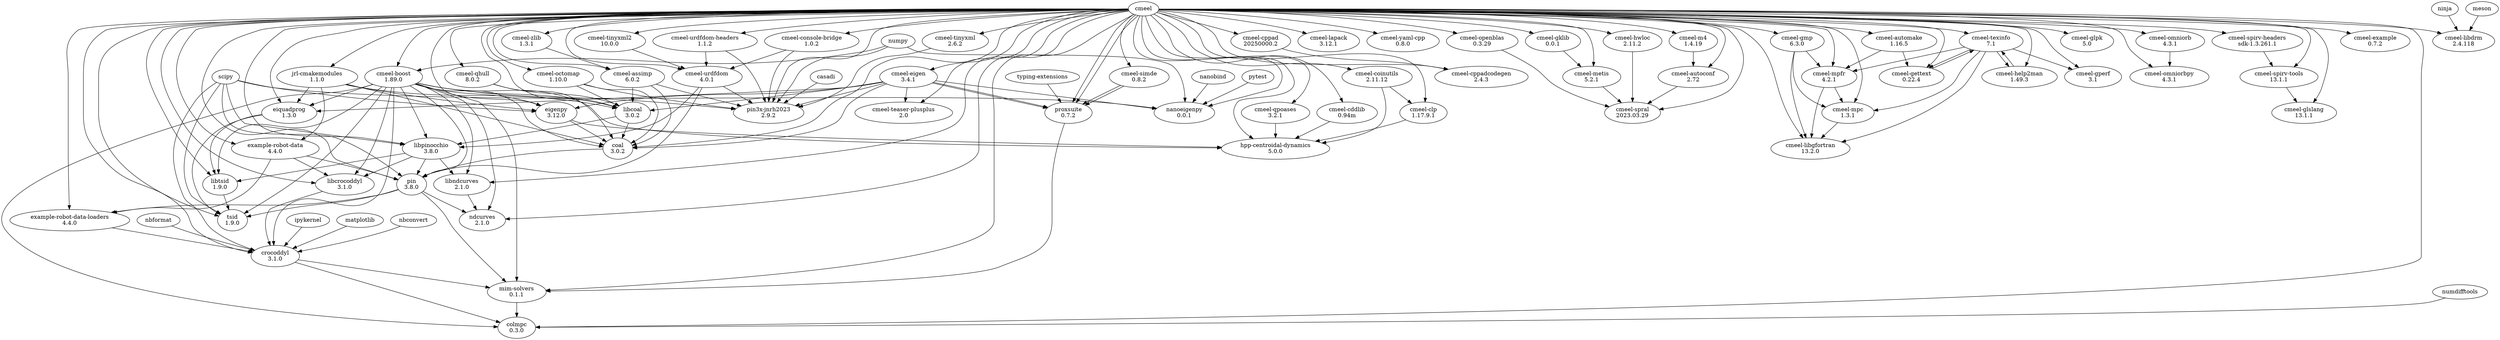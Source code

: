 digraph {
	"cmeel-example" [label="cmeel-example
0.7.2" URL="https://github.com/cmake-wheel/cmeel-example"]
	cmeel -> "cmeel-example"
	"cmeel-boost" [label="cmeel-boost
1.89.0" URL="https://github.com/cmake-wheel/cmeel-boost"]
	cmeel -> "cmeel-boost"
	numpy -> "cmeel-boost"
	"cmeel-eigen" [label="cmeel-eigen
3.4.1" URL="https://github.com/cmake-wheel/cmeel-eigen"]
	cmeel -> "cmeel-eigen"
	eigenpy [label="eigenpy
3.12.0" URL="https://github.com/cmake-wheel/eigenpy"]
	cmeel -> eigenpy
	"cmeel-boost" -> eigenpy
	"cmeel-eigen" -> eigenpy
	"jrl-cmakemodules" -> eigenpy
	scipy -> eigenpy
	coal [label="coal
3.0.2" URL="https://github.com/cmake-wheel/coal"]
	cmeel -> coal
	"cmeel-assimp" -> coal
	"cmeel-boost" -> coal
	"cmeel-eigen" -> coal
	"cmeel-octomap" -> coal
	"cmeel-qhull" -> coal
	eigenpy -> coal
	"jrl-cmakemodules" -> coal
	libcoal -> coal
	"cmeel-assimp" [label="cmeel-assimp
6.0.2" URL="https://github.com/cmake-wheel/cmeel-assimp"]
	cmeel -> "cmeel-assimp"
	"cmeel-zlib" -> "cmeel-assimp"
	"cmeel-octomap" [label="cmeel-octomap
1.10.0" URL="https://github.com/cmake-wheel/cmeel-octomap"]
	cmeel -> "cmeel-octomap"
	"cmeel-urdfdom-headers" [label="cmeel-urdfdom-headers
1.1.2" URL="https://github.com/cmake-wheel/cmeel-urdfdom-headers"]
	cmeel -> "cmeel-urdfdom-headers"
	"cmeel-urdfdom" [label="cmeel-urdfdom
4.0.1" URL="https://github.com/cmake-wheel/cmeel-urdfdom"]
	cmeel -> "cmeel-urdfdom"
	"cmeel-console-bridge" -> "cmeel-urdfdom"
	"cmeel-tinyxml2" -> "cmeel-urdfdom"
	"cmeel-urdfdom-headers" -> "cmeel-urdfdom"
	"cmeel-console-bridge" [label="cmeel-console-bridge
1.0.2" URL="https://github.com/cmake-wheel/cmeel-console-bridge"]
	cmeel -> "cmeel-console-bridge"
	"cmeel-tinyxml" [label="cmeel-tinyxml
2.6.2" URL="https://github.com/cmake-wheel/cmeel-tinyxml"]
	cmeel -> "cmeel-tinyxml"
	pin [label="pin
3.8.0" URL="https://github.com/cmake-wheel/pinocchio"]
	cmeel -> pin
	"cmeel-boost" -> pin
	"cmeel-urdfdom" -> pin
	coal -> pin
	"example-robot-data" -> pin
	libpinocchio -> pin
	scipy -> pin
	"example-robot-data" [label="example-robot-data
4.4.0" URL="https://github.com/cmake-wheel/example-robot-data"]
	cmeel -> "example-robot-data"
	"jrl-cmakemodules" -> "example-robot-data"
	tsid [label="tsid
1.9.0" URL="https://github.com/cmake-wheel/tsid"]
	cmeel -> tsid
	"cmeel-boost" -> tsid
	eiquadprog -> tsid
	libtsid -> tsid
	pin -> tsid
	scipy -> tsid
	crocoddyl [label="crocoddyl
3.1.0" URL="https://github.com/cmake-wheel/crocoddyl"]
	cmeel -> crocoddyl
	"cmeel-boost" -> crocoddyl
	"example-robot-data-loaders" -> crocoddyl
	ipykernel -> crocoddyl
	libcrocoddyl -> crocoddyl
	matplotlib -> crocoddyl
	nbconvert -> crocoddyl
	nbformat -> crocoddyl
	scipy -> crocoddyl
	eiquadprog [label="eiquadprog
1.3.0" URL="https://github.com/cmake-wheel/eiquadprog"]
	cmeel -> eiquadprog
	"cmeel-boost" -> eiquadprog
	"cmeel-eigen" -> eiquadprog
	"jrl-cmakemodules" -> eiquadprog
	ndcurves [label="ndcurves
2.1.0" URL="https://github.com/cmake-wheel/ndcurves"]
	cmeel -> ndcurves
	"cmeel-boost" -> ndcurves
	libndcurves -> ndcurves
	pin -> ndcurves
	"cmeel-cppad" [label="cmeel-cppad
20250000.2" URL="https://github.com/cmake-wheel/cmeel-cppad"]
	cmeel -> "cmeel-cppad"
	"cmeel-cppadcodegen" [label="cmeel-cppadcodegen
2.4.3" URL="https://github.com/cmake-wheel/cmeel-cppadcodegen"]
	cmeel -> "cmeel-cppadcodegen"
	"cmeel-cppad" -> "cmeel-cppadcodegen"
	"cmeel-simde" [label="cmeel-simde
0.8.2" URL="https://github.com/cmake-wheel/cmeel-simde"]
	cmeel -> "cmeel-simde"
	"cmeel-lapack" [label="cmeel-lapack
3.12.1" URL="https://github.com/cmake-wheel/cmeel-lapack"]
	cmeel -> "cmeel-lapack"
	"cmeel-qhull" [label="cmeel-qhull
8.0.2" URL="https://github.com/cmake-wheel/cmeel-qhull"]
	cmeel -> "cmeel-qhull"
	"cmeel-yaml-cpp" [label="cmeel-yaml-cpp
0.8.0" URL="https://github.com/cmake-wheel/cmeel-yaml-cpp"]
	cmeel -> "cmeel-yaml-cpp"
	"cmeel-openblas" [label="cmeel-openblas
0.3.29" URL="https://github.com/cmake-wheel/cmeel-openblas"]
	cmeel -> "cmeel-openblas"
	"cmeel-tinyxml2" [label="cmeel-tinyxml2
10.0.0" URL="https://github.com/cmake-wheel/cmeel-tinyxml2"]
	cmeel -> "cmeel-tinyxml2"
	"cmeel-gmp" [label="cmeel-gmp
6.3.0" URL="https://github.com/cmake-wheel/cmeel-gmp"]
	cmeel -> "cmeel-gmp"
	"cmeel-texinfo" [label="cmeel-texinfo
7.1" URL="https://github.com/cmake-wheel/cmeel-texinfo"]
	cmeel -> "cmeel-texinfo"
	"cmeel-gettext" -> "cmeel-texinfo"
	"cmeel-help2man" -> "cmeel-texinfo"
	"cmeel-gperf" [label="cmeel-gperf
3.1" URL="https://github.com/cmake-wheel/cmeel-gperf"]
	cmeel -> "cmeel-gperf"
	"cmeel-texinfo" -> "cmeel-gperf"
	"cmeel-gettext" [label="cmeel-gettext
0.22.4" URL="https://github.com/cmake-wheel/cmeel-gettext"]
	cmeel -> "cmeel-gettext"
	"cmeel-automake" -> "cmeel-gettext"
	"cmeel-texinfo" -> "cmeel-gettext"
	"cmeel-mpfr" [label="cmeel-mpfr
4.2.1" URL="https://github.com/cmake-wheel/cmeel-mpfr"]
	cmeel -> "cmeel-mpfr"
	"cmeel-automake" -> "cmeel-mpfr"
	"cmeel-gmp" -> "cmeel-mpfr"
	"cmeel-texinfo" -> "cmeel-mpfr"
	"cmeel-mpc" [label="cmeel-mpc
1.3.1" URL="https://github.com/cmake-wheel/cmeel-mpc"]
	cmeel -> "cmeel-mpc"
	"cmeel-gmp" -> "cmeel-mpc"
	"cmeel-mpfr" -> "cmeel-mpc"
	"cmeel-texinfo" -> "cmeel-mpc"
	"cmeel-metis" [label="cmeel-metis
5.2.1" URL="https://github.com/cmake-wheel/cmeel-metis"]
	cmeel -> "cmeel-metis"
	"cmeel-gklib" -> "cmeel-metis"
	"cmeel-hwloc" [label="cmeel-hwloc
2.11.2" URL="https://github.com/cmake-wheel/cmeel-hwloc"]
	cmeel -> "cmeel-hwloc"
	"cmeel-spral" [label="cmeel-spral
2023.03.29" URL="https://github.com/cmake-wheel/cmeel-spral"]
	cmeel -> "cmeel-spral"
	"cmeel-autoconf" -> "cmeel-spral"
	"cmeel-hwloc" -> "cmeel-spral"
	"cmeel-metis" -> "cmeel-spral"
	"cmeel-openblas" -> "cmeel-spral"
	"pin3x-jnrh2023" [label="pin3x-jnrh2023
2.9.2" URL="https://github.com/cmake-wheel/pin3x-jnrh"]
	casadi -> "pin3x-jnrh2023"
	cmeel -> "pin3x-jnrh2023"
	"cmeel-assimp" -> "pin3x-jnrh2023"
	"cmeel-boost" -> "pin3x-jnrh2023"
	"cmeel-console-bridge" -> "pin3x-jnrh2023"
	"cmeel-eigen" -> "pin3x-jnrh2023"
	"cmeel-octomap" -> "pin3x-jnrh2023"
	"cmeel-tinyxml" -> "pin3x-jnrh2023"
	"cmeel-urdfdom" -> "pin3x-jnrh2023"
	"cmeel-urdfdom-headers" -> "pin3x-jnrh2023"
	numpy -> "pin3x-jnrh2023"
	"cmeel-help2man" [label="cmeel-help2man
1.49.3" URL="https://github.com/cmake-wheel/cmeel-help2man"]
	cmeel -> "cmeel-help2man"
	"cmeel-texinfo" -> "cmeel-help2man"
	"cmeel-m4" [label="cmeel-m4
1.4.19" URL="https://github.com/cmake-wheel/cmeel-m4"]
	cmeel -> "cmeel-m4"
	"cmeel-autoconf" [label="cmeel-autoconf
2.72" URL="https://github.com/cmake-wheel/cmeel-autoconf"]
	cmeel -> "cmeel-autoconf"
	"cmeel-m4" -> "cmeel-autoconf"
	"cmeel-automake" [label="cmeel-automake
1.16.5" URL="https://github.com/cmake-wheel/cmeel-automake"]
	cmeel -> "cmeel-automake"
	"cmeel-libgfortran" [label="cmeel-libgfortran
13.2.0" URL="https://github.com/cmake-wheel/cmeel-libgfortran"]
	cmeel -> "cmeel-libgfortran"
	"cmeel-gmp" -> "cmeel-libgfortran"
	"cmeel-mpc" -> "cmeel-libgfortran"
	"cmeel-mpfr" -> "cmeel-libgfortran"
	"cmeel-texinfo" -> "cmeel-libgfortran"
	"cmeel-qpoases" [label="cmeel-qpoases
3.2.1" URL="https://github.com/cmake-wheel/cmeel-qpoases"]
	cmeel -> "cmeel-qpoases"
	"cmeel-cddlib" [label="cmeel-cddlib
0.94m" URL="https://github.com/cmake-wheel/cmeel-cddlib"]
	cmeel -> "cmeel-cddlib"
	"cmeel-coinutils" [label="cmeel-coinutils
2.11.12" URL="https://github.com/cmake-wheel/cmeel-coinutils"]
	cmeel -> "cmeel-coinutils"
	"cmeel-clp" [label="cmeel-clp
1.17.9.1" URL="https://github.com/cmake-wheel/cmeel-clp"]
	cmeel -> "cmeel-clp"
	"cmeel-coinutils" -> "cmeel-clp"
	"cmeel-glpk" [label="cmeel-glpk
5.0" URL="https://github.com/cmake-wheel/cmeel-glpk"]
	cmeel -> "cmeel-glpk"
	"cmeel-omniorb" [label="cmeel-omniorb
4.3.1" URL="https://github.com/cmake-wheel/cmeel-omniorb"]
	cmeel -> "cmeel-omniorb"
	"cmeel-omniorbpy" [label="cmeel-omniorbpy
4.3.1" URL="https://github.com/cmake-wheel/cmeel-omniorbpy"]
	cmeel -> "cmeel-omniorbpy"
	"cmeel-omniorb" -> "cmeel-omniorbpy"
	"cmeel-libdrm" [label="cmeel-libdrm
2.4.118" URL="https://github.com/cmake-wheel/cmeel-libdrm"]
	cmeel -> "cmeel-libdrm"
	meson -> "cmeel-libdrm"
	ninja -> "cmeel-libdrm"
	"cmeel-spirv-headers" [label="cmeel-spirv-headers
sdk-1.3.261.1" URL="https://github.com/cmake-wheel/cmeel-spirv-headers"]
	cmeel -> "cmeel-spirv-headers"
	"mim-solvers" [label="mim-solvers
0.1.1" URL="https://github.com/cmake-wheel/mim_solvers"]
	cmeel -> "mim-solvers"
	"cmeel-boost" -> "mim-solvers"
	crocoddyl -> "mim-solvers"
	pin -> "mim-solvers"
	proxsuite -> "mim-solvers"
	"cmeel-spirv-tools" [label="cmeel-spirv-tools
13.1.1" URL="https://github.com/cmake-wheel/cmeel-spirv-tools"]
	cmeel -> "cmeel-spirv-tools"
	"cmeel-spirv-headers" -> "cmeel-spirv-tools"
	"cmeel-glslang" [label="cmeel-glslang
13.1.1" URL="https://github.com/cmake-wheel/cmeel-glslang"]
	cmeel -> "cmeel-glslang"
	"cmeel-spirv-tools" -> "cmeel-glslang"
	"hpp-centroidal-dynamics" [label="hpp-centroidal-dynamics
5.0.0" URL="https://github.com/cmake-wheel/hpp-centroidal-dynamics"]
	cmeel -> "hpp-centroidal-dynamics"
	"cmeel-boost" -> "hpp-centroidal-dynamics"
	"cmeel-cddlib" -> "hpp-centroidal-dynamics"
	"cmeel-clp" -> "hpp-centroidal-dynamics"
	"cmeel-coinutils" -> "hpp-centroidal-dynamics"
	"cmeel-qpoases" -> "hpp-centroidal-dynamics"
	eigenpy -> "hpp-centroidal-dynamics"
	proxsuite [label="proxsuite
0.6.1" URL="https://github.com/cmake-wheel/proxsuite"]
	cmeel -> proxsuite
	"cmeel-eigen" -> proxsuite
	"cmeel-simde" -> proxsuite
	"cmeel-teaser-plusplus" [label="cmeel-teaser-plusplus
2.0" URL="https://github.com/cmake-wheel/cmeel-teaser-plusplus"]
	cmeel -> "cmeel-teaser-plusplus"
	"cmeel-eigen" -> "cmeel-teaser-plusplus"
	"cmeel-gklib" [label="cmeel-gklib
0.0.1" URL="https://github.com/cmake-wheel/cmeel-gklib"]
	cmeel -> "cmeel-gklib"
	"cmeel-zlib" [label="cmeel-zlib
1.3.1" URL="https://github.com/cmake-wheel/cmeel-zlib"]
	cmeel -> "cmeel-zlib"
	libcoal [label="libcoal
3.0.2" URL="https://github.com/cmake-wheel/libcoal"]
	cmeel -> libcoal
	"cmeel-assimp" -> libcoal
	"cmeel-boost" -> libcoal
	"cmeel-eigen" -> libcoal
	"cmeel-octomap" -> libcoal
	"cmeel-qhull" -> libcoal
	"jrl-cmakemodules" -> libcoal
	libpinocchio [label="libpinocchio
3.8.0" URL="https://github.com/cmake-wheel/libpinocchio"]
	cmeel -> libpinocchio
	"cmeel-boost" -> libpinocchio
	"cmeel-urdfdom" -> libpinocchio
	libcoal -> libpinocchio
	scipy -> libpinocchio
	"jrl-cmakemodules" [label="jrl-cmakemodules
1.1.0" URL="https://github.com/cmake-wheel/jrl-cmakemodules"]
	cmeel -> "jrl-cmakemodules"
	nanoeigenpy [label="nanoeigenpy
0.0.1" URL="https://github.com/cmake-wheel/nanoeigenpy"]
	cmeel -> nanoeigenpy
	"cmeel-eigen" -> nanoeigenpy
	nanobind -> nanoeigenpy
	numpy -> nanoeigenpy
	pytest -> nanoeigenpy
	scipy -> nanoeigenpy
	colmpc [label="colmpc
0.3.0" URL="https://github.com/cmake-wheel/colmpc"]
	cmeel -> colmpc
	"cmeel-boost" -> colmpc
	crocoddyl -> colmpc
	"mim-solvers" -> colmpc
	numdifftools -> colmpc
	"example-robot-data-loaders" [label="example-robot-data-loaders
4.4.0" URL="https://github.com/cmake-wheel/example-robot-data-loaders"]
	cmeel -> "example-robot-data-loaders"
	"example-robot-data" -> "example-robot-data-loaders"
	pin -> "example-robot-data-loaders"
	libcrocoddyl [label="libcrocoddyl
3.1.0" URL="https://github.com/cmake-wheel/libcrocoddyl"]
	cmeel -> libcrocoddyl
	"cmeel-boost" -> libcrocoddyl
	"example-robot-data" -> libcrocoddyl
	libpinocchio -> libcrocoddyl
	libtsid [label="libtsid
1.9.0" URL="https://github.com/cmake-wheel/libtsid"]
	cmeel -> libtsid
	"cmeel-boost" -> libtsid
	eiquadprog -> libtsid
	libpinocchio -> libtsid
	libndcurves [label="libndcurves
2.1.0" URL="https://github.com/cmake-wheel/libndcurves"]
	cmeel -> libndcurves
	"cmeel-boost" -> libndcurves
	libpinocchio -> libndcurves
	proxsuite [label="proxsuite
0.7.2" URL="https://github.com/Simple-Robotics/proxsuite"]
	cmeel -> proxsuite
	"cmeel-eigen" -> proxsuite
	"cmeel-simde" -> proxsuite
	"typing-extensions" -> proxsuite
}
